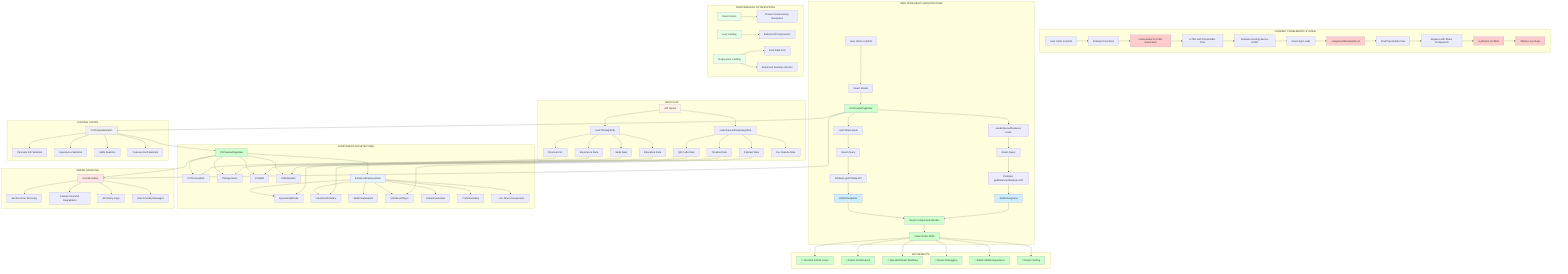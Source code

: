 graph TB
    subgraph "CURRENT PROBLEMATIC SYSTEM"
        A[User Visits /cv/jobId] --> B[Firebase Functions]
        B --> C[cvGenerator.ts HTML Generation]
        C --> D[HTML with Placeholder Divs]
        D --> E[Firebase Hosting Serves HTML]
        E --> F[React App Loads]
        F --> G[componentRendererFix.ts]
        G --> H[Find Placeholder Divs]
        H --> I[Replace with React Components]
        I --> J[Hydration Conflicts]
        J --> K[Infinite Loop Bugs]
        
        style K fill:#ffcccc
        style J fill:#ffcccc  
        style G fill:#ffcccc
        style C fill:#ffcccc
    end

    subgraph "NEW PURE REACT ARCHITECTURE"
        L[User Visits /cv/jobId] --> M[React Router]
        M --> N[CVPreviewPageNew]
        N --> O[useCVData Hook]
        N --> P[useEnhancedFeatures Hook]
        O --> Q[React Query]
        P --> R[React Query]
        Q --> S[Firebase getCVData API]
        R --> T[Firebase getEnhancedFeatures API]
        S --> U[JSON Response]
        T --> V[JSON Response]
        U --> W[React Components Render]
        V --> W
        W --> X[Clean React DOM]
        
        style X fill:#ccffcc
        style W fill:#ccffcc
        style N fill:#ccffcc
        style U fill:#cceeff
        style V fill:#cceeff
    end

    subgraph "COMPONENT ARCHITECTURE"
        Y[CVPreviewPageNew]
        Y --> Z[CVPersonalInfo]
        Y --> AA[CVExperience] 
        Y --> BB[CVSkills]
        Y --> CC[CVEducation]
        Y --> DD[EnhancedFeaturesGrid]
        
        DD --> EE[DynamicQRCode]
        DD --> FF[InteractiveTimeline]
        DD --> GG[SkillsVisualization]
        DD --> HH[AIPodcastPlayer]
        DD --> II[VideoIntroduction]
        DD --> JJ[PortfolioGallery]
        DD --> KK["... 13+ More Components"]
        
        style DD fill:#e6f3ff
        style Y fill:#ccffcc
    end

    subgraph "DATA FLOW"
        LL[API Hooks]
        LL --> MM["useCVData(jobId)"]
        LL --> NN["useEnhancedFeatures(jobId)"]
        MM --> OO[Personal Info]
        MM --> PP[Experience Data]
        MM --> QQ[Skills Data] 
        MM --> RR[Education Data]
        NN --> SS[QR Code Data]
        NN --> TT[Timeline Data]
        NN --> UU[Podcast Data]
        NN --> VV["15+ Feature Data"]
        
        style LL fill:#fff2e6
    end

    subgraph "LOADING STATES"
        WW[CVPreviewSkeleton]
        WW --> XX[Personal Info Skeleton]
        WW --> YY[Experience Skeleton]
        WW --> ZZ[Skills Skeleton]
        WW --> AAA[Features Grid Skeleton]
        
        style WW fill:#f0f0f0
    end

    subgraph "ERROR HANDLING"
        BBB[ErrorBoundary]
        BBB --> CCC[Section Error Recovery]
        BBB --> DDD[Feature Graceful Degradation] 
        BBB --> EEE[API Retry Logic]
        BBB --> FFF[User-Friendly Messages]
        
        style BBB fill:#ffe6e6
    end

    subgraph "PERFORMANCE OPTIMIZATIONS"
        GGG[React.memo]
        GGG --> HHH[Prevent Unnecessary Rerenders]
        III[Lazy Loading]
        III --> JJJ[Below-fold Components]
        KKK[Progressive Loading]
        KKK --> LLL[Core Data First]
        KKK --> MMM[Enhanced Features Second]
        
        style GGG fill:#e6ffe6
        style III fill:#e6ffe6
        style KKK fill:#e6ffe6
    end

    subgraph "KEY BENEFITS"
        NNN["🚀 No More Infinite Loops"]
        OOO["⚡ Faster Performance"]
        PPP["🧠 Standard React Workflow"]
        QQQ["🐛 Easier Debugging"]
        RRR["📱 Better Mobile Experience"]
        SSS["🔧 Easier Testing"]
        
        style NNN fill:#ccffcc
        style OOO fill:#ccffcc
        style PPP fill:#ccffcc
        style QQQ fill:#ccffcc
        style RRR fill:#ccffcc
        style SSS fill:#ccffcc
    end

    %% Key connections
    X --> NNN
    X --> OOO
    X --> PPP
    X --> QQQ
    X --> RRR
    X --> SSS

    %% Data flow connections
    OO --> Z
    PP --> AA
    QQ --> BB
    RR --> CC
    SS --> EE
    TT --> FF
    UU --> HH

    %% Loading states
    N --> WW
    WW --> Y

    %% Error handling
    N --> BBB
    Y --> BBB